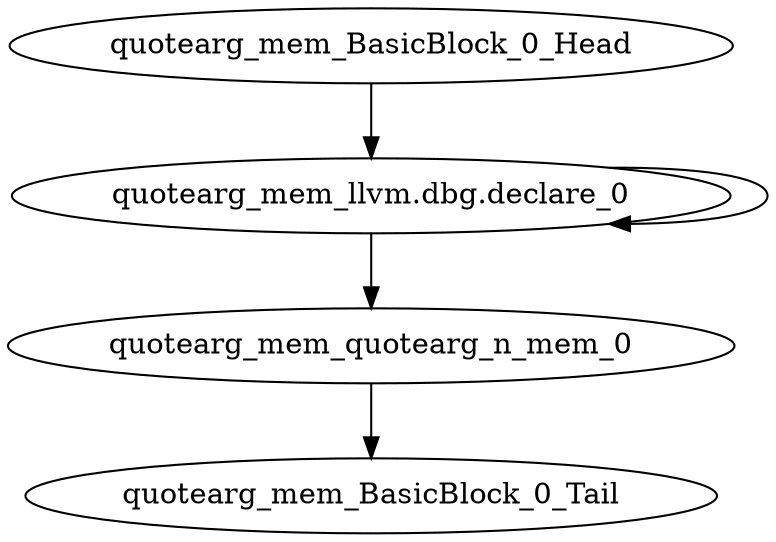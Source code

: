 digraph G {
    "quotearg_mem_quotearg_n_mem_0" -> "quotearg_mem_BasicBlock_0_Tail"
    "quotearg_mem_BasicBlock_0_Head" -> "quotearg_mem_llvm.dbg.declare_0"
    "quotearg_mem_llvm.dbg.declare_0" -> "quotearg_mem_quotearg_n_mem_0"
    "quotearg_mem_llvm.dbg.declare_0" -> "quotearg_mem_llvm.dbg.declare_0"
}
